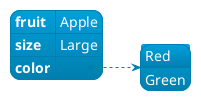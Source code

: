 ' Do not edit
' Theme Gallery
' autogenerated by script
'
@startyaml
!theme bluegray
#highlight "color" / "0"
fruit: Apple
size: Large
color:
 - Red
 - Green
@endyaml
